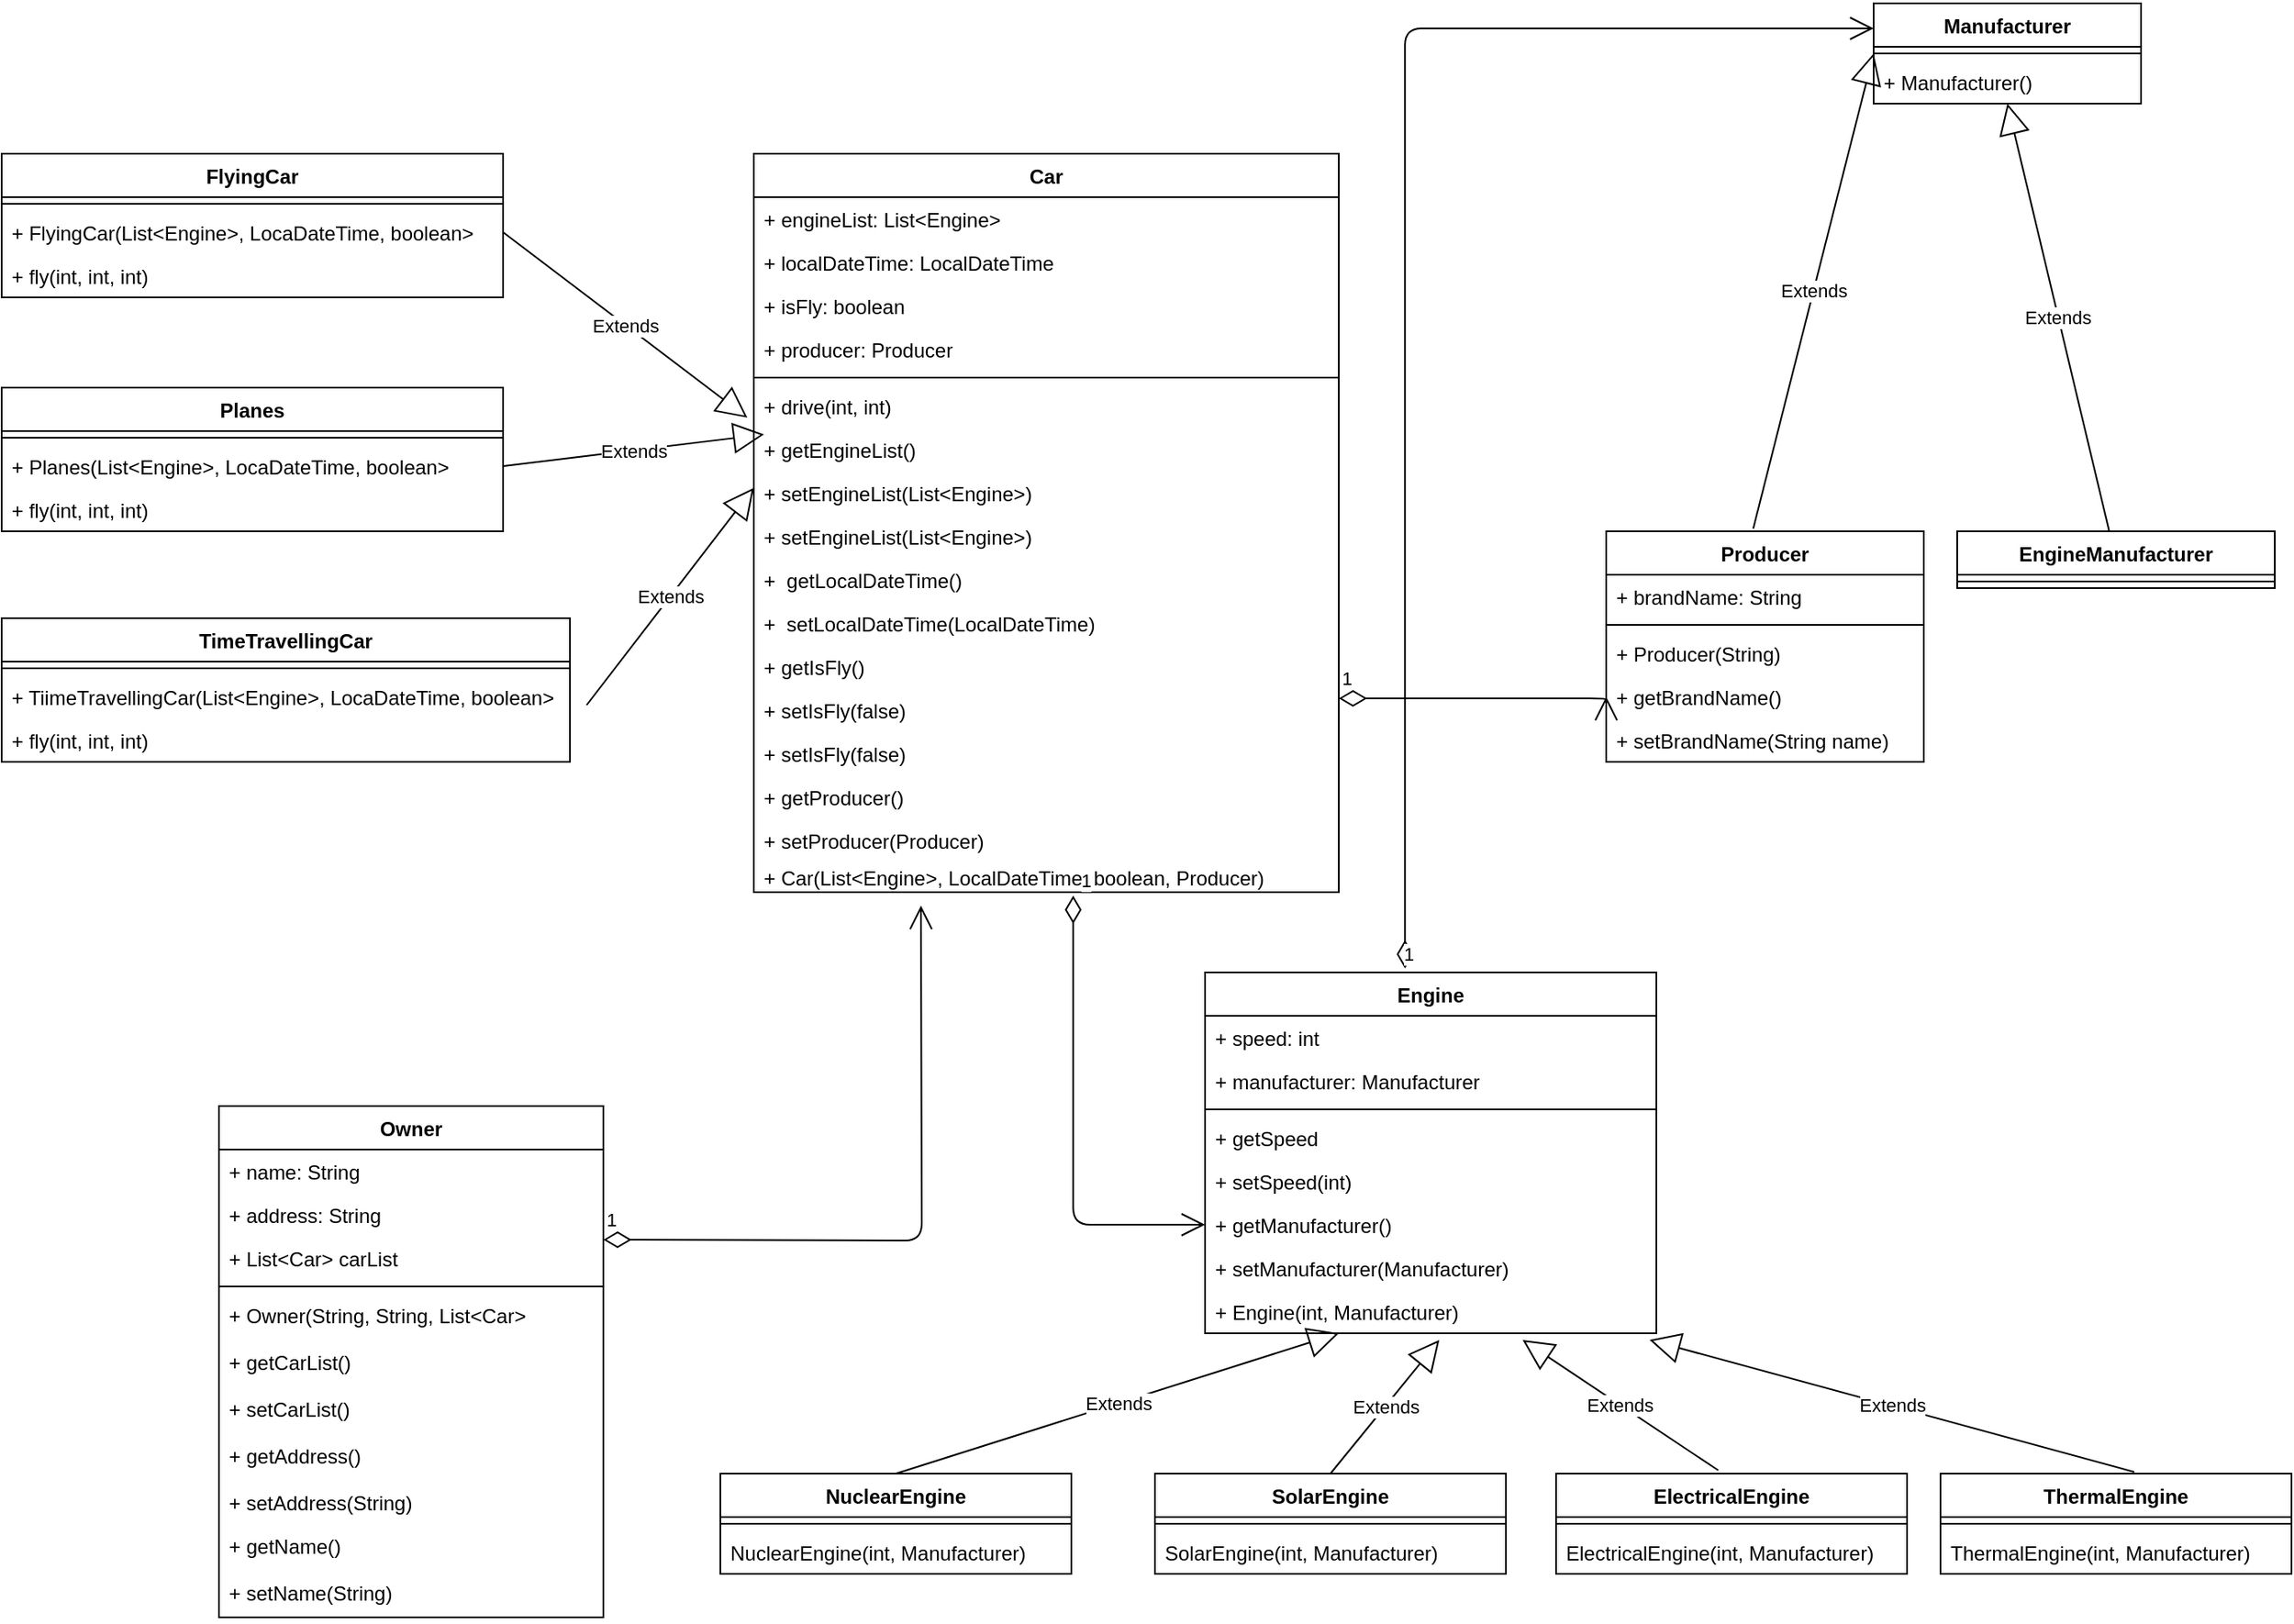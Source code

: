 <mxfile version="14.4.3" type="device"><diagram name="Page-1" id="929967ad-93f9-6ef4-fab6-5d389245f69c"><mxGraphModel dx="1106" dy="997" grid="1" gridSize="10" guides="1" tooltips="1" connect="1" arrows="1" fold="1" page="1" pageScale="1.5" pageWidth="1169" pageHeight="826" background="none" math="0" shadow="0"><root><mxCell id="0" style=";html=1;"/><mxCell id="1" style=";html=1;" parent="0"/><mxCell id="RwpE5C36Wi7WubQPPSR5-1" value="Manufacturer" style="swimlane;fontStyle=1;align=center;verticalAlign=top;childLayout=stackLayout;horizontal=1;startSize=26;horizontalStack=0;resizeParent=1;resizeParentMax=0;resizeLast=0;collapsible=1;marginBottom=0;" vertex="1" parent="1"><mxGeometry x="1170" y="110" width="160" height="60" as="geometry"><mxRectangle x="630" y="310" width="110" height="26" as="alternateBounds"/></mxGeometry></mxCell><mxCell id="RwpE5C36Wi7WubQPPSR5-3" value="" style="line;strokeWidth=1;fillColor=none;align=left;verticalAlign=middle;spacingTop=-1;spacingLeft=3;spacingRight=3;rotatable=0;labelPosition=right;points=[];portConstraint=eastwest;" vertex="1" parent="RwpE5C36Wi7WubQPPSR5-1"><mxGeometry y="26" width="160" height="8" as="geometry"/></mxCell><mxCell id="RwpE5C36Wi7WubQPPSR5-4" value="+ Manufacturer()" style="text;strokeColor=none;fillColor=none;align=left;verticalAlign=top;spacingLeft=4;spacingRight=4;overflow=hidden;rotatable=0;points=[[0,0.5],[1,0.5]];portConstraint=eastwest;" vertex="1" parent="RwpE5C36Wi7WubQPPSR5-1"><mxGeometry y="34" width="160" height="26" as="geometry"/></mxCell><mxCell id="RwpE5C36Wi7WubQPPSR5-5" value="Producer" style="swimlane;fontStyle=1;align=center;verticalAlign=top;childLayout=stackLayout;horizontal=1;startSize=26;horizontalStack=0;resizeParent=1;resizeParentMax=0;resizeLast=0;collapsible=1;marginBottom=0;" vertex="1" parent="1"><mxGeometry x="1010" y="426" width="190" height="138" as="geometry"/></mxCell><mxCell id="RwpE5C36Wi7WubQPPSR5-6" value="+ brandName: String" style="text;strokeColor=none;fillColor=none;align=left;verticalAlign=top;spacingLeft=4;spacingRight=4;overflow=hidden;rotatable=0;points=[[0,0.5],[1,0.5]];portConstraint=eastwest;" vertex="1" parent="RwpE5C36Wi7WubQPPSR5-5"><mxGeometry y="26" width="190" height="26" as="geometry"/></mxCell><mxCell id="RwpE5C36Wi7WubQPPSR5-7" value="" style="line;strokeWidth=1;fillColor=none;align=left;verticalAlign=middle;spacingTop=-1;spacingLeft=3;spacingRight=3;rotatable=0;labelPosition=right;points=[];portConstraint=eastwest;" vertex="1" parent="RwpE5C36Wi7WubQPPSR5-5"><mxGeometry y="52" width="190" height="8" as="geometry"/></mxCell><mxCell id="RwpE5C36Wi7WubQPPSR5-8" value="+ Producer(String)" style="text;strokeColor=none;fillColor=none;align=left;verticalAlign=top;spacingLeft=4;spacingRight=4;overflow=hidden;rotatable=0;points=[[0,0.5],[1,0.5]];portConstraint=eastwest;" vertex="1" parent="RwpE5C36Wi7WubQPPSR5-5"><mxGeometry y="60" width="190" height="26" as="geometry"/></mxCell><mxCell id="RwpE5C36Wi7WubQPPSR5-19" value="+ getBrandName()" style="text;strokeColor=none;fillColor=none;align=left;verticalAlign=top;spacingLeft=4;spacingRight=4;overflow=hidden;rotatable=0;points=[[0,0.5],[1,0.5]];portConstraint=eastwest;" vertex="1" parent="RwpE5C36Wi7WubQPPSR5-5"><mxGeometry y="86" width="190" height="26" as="geometry"/></mxCell><mxCell id="RwpE5C36Wi7WubQPPSR5-20" value="+ setBrandName(String name)" style="text;strokeColor=none;fillColor=none;align=left;verticalAlign=top;spacingLeft=4;spacingRight=4;overflow=hidden;rotatable=0;points=[[0,0.5],[1,0.5]];portConstraint=eastwest;" vertex="1" parent="RwpE5C36Wi7WubQPPSR5-5"><mxGeometry y="112" width="190" height="26" as="geometry"/></mxCell><mxCell id="RwpE5C36Wi7WubQPPSR5-18" value="Extends" style="endArrow=block;endSize=16;endFill=0;html=1;exitX=0.463;exitY=-0.012;exitDx=0;exitDy=0;exitPerimeter=0;entryX=0;entryY=0.5;entryDx=0;entryDy=0;" edge="1" parent="1" source="RwpE5C36Wi7WubQPPSR5-5" target="RwpE5C36Wi7WubQPPSR5-1"><mxGeometry width="160" relative="1" as="geometry"><mxPoint x="920" y="740" as="sourcePoint"/><mxPoint x="1080" y="740" as="targetPoint"/></mxGeometry></mxCell><mxCell id="RwpE5C36Wi7WubQPPSR5-29" value="EngineManufacturer" style="swimlane;fontStyle=1;align=center;verticalAlign=top;childLayout=stackLayout;horizontal=1;startSize=26;horizontalStack=0;resizeParent=1;resizeParentMax=0;resizeLast=0;collapsible=1;marginBottom=0;" vertex="1" parent="1"><mxGeometry x="1220" y="426" width="190" height="34" as="geometry"/></mxCell><mxCell id="RwpE5C36Wi7WubQPPSR5-31" value="" style="line;strokeWidth=1;fillColor=none;align=left;verticalAlign=middle;spacingTop=-1;spacingLeft=3;spacingRight=3;rotatable=0;labelPosition=right;points=[];portConstraint=eastwest;" vertex="1" parent="RwpE5C36Wi7WubQPPSR5-29"><mxGeometry y="26" width="190" height="8" as="geometry"/></mxCell><mxCell id="RwpE5C36Wi7WubQPPSR5-35" value="Extends" style="endArrow=block;endSize=16;endFill=0;html=1;entryX=0.5;entryY=1;entryDx=0;entryDy=0;entryPerimeter=0;" edge="1" parent="1" source="RwpE5C36Wi7WubQPPSR5-29" target="RwpE5C36Wi7WubQPPSR5-4"><mxGeometry width="160" relative="1" as="geometry"><mxPoint x="920" y="740" as="sourcePoint"/><mxPoint x="1080" y="740" as="targetPoint"/></mxGeometry></mxCell><mxCell id="RwpE5C36Wi7WubQPPSR5-36" value="Engine" style="swimlane;fontStyle=1;align=center;verticalAlign=top;childLayout=stackLayout;horizontal=1;startSize=26;horizontalStack=0;resizeParent=1;resizeParentMax=0;resizeLast=0;collapsible=1;marginBottom=0;fillColor=#ffffff;" vertex="1" parent="1"><mxGeometry x="770" y="690" width="270" height="216" as="geometry"/></mxCell><mxCell id="RwpE5C36Wi7WubQPPSR5-37" value="+ speed: int" style="text;strokeColor=none;fillColor=none;align=left;verticalAlign=top;spacingLeft=4;spacingRight=4;overflow=hidden;rotatable=0;points=[[0,0.5],[1,0.5]];portConstraint=eastwest;" vertex="1" parent="RwpE5C36Wi7WubQPPSR5-36"><mxGeometry y="26" width="270" height="26" as="geometry"/></mxCell><mxCell id="RwpE5C36Wi7WubQPPSR5-40" value="+ manufacturer: Manufacturer" style="text;strokeColor=none;fillColor=none;align=left;verticalAlign=top;spacingLeft=4;spacingRight=4;overflow=hidden;rotatable=0;points=[[0,0.5],[1,0.5]];portConstraint=eastwest;" vertex="1" parent="RwpE5C36Wi7WubQPPSR5-36"><mxGeometry y="52" width="270" height="26" as="geometry"/></mxCell><mxCell id="RwpE5C36Wi7WubQPPSR5-38" value="" style="line;strokeWidth=1;fillColor=none;align=left;verticalAlign=middle;spacingTop=-1;spacingLeft=3;spacingRight=3;rotatable=0;labelPosition=right;points=[];portConstraint=eastwest;" vertex="1" parent="RwpE5C36Wi7WubQPPSR5-36"><mxGeometry y="78" width="270" height="8" as="geometry"/></mxCell><mxCell id="RwpE5C36Wi7WubQPPSR5-39" value="+ getSpeed" style="text;strokeColor=none;fillColor=none;align=left;verticalAlign=top;spacingLeft=4;spacingRight=4;overflow=hidden;rotatable=0;points=[[0,0.5],[1,0.5]];portConstraint=eastwest;" vertex="1" parent="RwpE5C36Wi7WubQPPSR5-36"><mxGeometry y="86" width="270" height="26" as="geometry"/></mxCell><mxCell id="RwpE5C36Wi7WubQPPSR5-41" value="+ setSpeed(int)" style="text;strokeColor=none;fillColor=none;align=left;verticalAlign=top;spacingLeft=4;spacingRight=4;overflow=hidden;rotatable=0;points=[[0,0.5],[1,0.5]];portConstraint=eastwest;" vertex="1" parent="RwpE5C36Wi7WubQPPSR5-36"><mxGeometry y="112" width="270" height="26" as="geometry"/></mxCell><mxCell id="RwpE5C36Wi7WubQPPSR5-42" value="+ getManufacturer()" style="text;strokeColor=none;fillColor=none;align=left;verticalAlign=top;spacingLeft=4;spacingRight=4;overflow=hidden;rotatable=0;points=[[0,0.5],[1,0.5]];portConstraint=eastwest;" vertex="1" parent="RwpE5C36Wi7WubQPPSR5-36"><mxGeometry y="138" width="270" height="26" as="geometry"/></mxCell><mxCell id="RwpE5C36Wi7WubQPPSR5-43" value="+ setManufacturer(Manufacturer)" style="text;strokeColor=none;fillColor=none;align=left;verticalAlign=top;spacingLeft=4;spacingRight=4;overflow=hidden;rotatable=0;points=[[0,0.5],[1,0.5]];portConstraint=eastwest;" vertex="1" parent="RwpE5C36Wi7WubQPPSR5-36"><mxGeometry y="164" width="270" height="26" as="geometry"/></mxCell><mxCell id="RwpE5C36Wi7WubQPPSR5-57" value="+ Engine(int, Manufacturer)" style="text;strokeColor=none;fillColor=none;align=left;verticalAlign=top;spacingLeft=4;spacingRight=4;overflow=hidden;rotatable=0;points=[[0,0.5],[1,0.5]];portConstraint=eastwest;" vertex="1" parent="RwpE5C36Wi7WubQPPSR5-36"><mxGeometry y="190" width="270" height="26" as="geometry"/></mxCell><mxCell id="RwpE5C36Wi7WubQPPSR5-44" value="1" style="endArrow=open;html=1;endSize=12;startArrow=diamondThin;startSize=14;startFill=0;edgeStyle=orthogonalEdgeStyle;align=left;verticalAlign=bottom;exitX=0.443;exitY=-0.011;exitDx=0;exitDy=0;exitPerimeter=0;" edge="1" parent="1" source="RwpE5C36Wi7WubQPPSR5-36"><mxGeometry x="-1" y="3" relative="1" as="geometry"><mxPoint x="690" y="450" as="sourcePoint"/><mxPoint x="1170" y="125" as="targetPoint"/><Array as="points"><mxPoint x="890" y="688"/><mxPoint x="890" y="125"/></Array></mxGeometry></mxCell><mxCell id="RwpE5C36Wi7WubQPPSR5-53" value="Car" style="swimlane;fontStyle=1;align=center;verticalAlign=top;childLayout=stackLayout;horizontal=1;startSize=26;horizontalStack=0;resizeParent=1;resizeParentMax=0;resizeLast=0;collapsible=1;marginBottom=0;fillColor=#ffffff;" vertex="1" parent="1"><mxGeometry x="500" y="200" width="350" height="442" as="geometry"/></mxCell><mxCell id="RwpE5C36Wi7WubQPPSR5-54" value="+ engineList: List&lt;Engine&gt;" style="text;strokeColor=none;fillColor=none;align=left;verticalAlign=top;spacingLeft=4;spacingRight=4;overflow=hidden;rotatable=0;points=[[0,0.5],[1,0.5]];portConstraint=eastwest;" vertex="1" parent="RwpE5C36Wi7WubQPPSR5-53"><mxGeometry y="26" width="350" height="26" as="geometry"/></mxCell><mxCell id="RwpE5C36Wi7WubQPPSR5-58" value="+ localDateTime: LocalDateTime" style="text;strokeColor=none;fillColor=none;align=left;verticalAlign=top;spacingLeft=4;spacingRight=4;overflow=hidden;rotatable=0;points=[[0,0.5],[1,0.5]];portConstraint=eastwest;" vertex="1" parent="RwpE5C36Wi7WubQPPSR5-53"><mxGeometry y="52" width="350" height="26" as="geometry"/></mxCell><mxCell id="RwpE5C36Wi7WubQPPSR5-59" value="+ isFly: boolean" style="text;strokeColor=none;fillColor=none;align=left;verticalAlign=top;spacingLeft=4;spacingRight=4;overflow=hidden;rotatable=0;points=[[0,0.5],[1,0.5]];portConstraint=eastwest;" vertex="1" parent="RwpE5C36Wi7WubQPPSR5-53"><mxGeometry y="78" width="350" height="26" as="geometry"/></mxCell><mxCell id="RwpE5C36Wi7WubQPPSR5-60" value="+ producer: Producer" style="text;strokeColor=none;fillColor=none;align=left;verticalAlign=top;spacingLeft=4;spacingRight=4;overflow=hidden;rotatable=0;points=[[0,0.5],[1,0.5]];portConstraint=eastwest;" vertex="1" parent="RwpE5C36Wi7WubQPPSR5-53"><mxGeometry y="104" width="350" height="26" as="geometry"/></mxCell><mxCell id="RwpE5C36Wi7WubQPPSR5-55" value="" style="line;strokeWidth=1;fillColor=none;align=left;verticalAlign=middle;spacingTop=-1;spacingLeft=3;spacingRight=3;rotatable=0;labelPosition=right;points=[];portConstraint=eastwest;" vertex="1" parent="RwpE5C36Wi7WubQPPSR5-53"><mxGeometry y="130" width="350" height="8" as="geometry"/></mxCell><mxCell id="RwpE5C36Wi7WubQPPSR5-56" value="+ drive(int, int)" style="text;strokeColor=none;fillColor=none;align=left;verticalAlign=top;spacingLeft=4;spacingRight=4;overflow=hidden;rotatable=0;points=[[0,0.5],[1,0.5]];portConstraint=eastwest;" vertex="1" parent="RwpE5C36Wi7WubQPPSR5-53"><mxGeometry y="138" width="350" height="26" as="geometry"/></mxCell><mxCell id="RwpE5C36Wi7WubQPPSR5-61" value="+ getEngineList()" style="text;strokeColor=none;fillColor=none;align=left;verticalAlign=top;spacingLeft=4;spacingRight=4;overflow=hidden;rotatable=0;points=[[0,0.5],[1,0.5]];portConstraint=eastwest;" vertex="1" parent="RwpE5C36Wi7WubQPPSR5-53"><mxGeometry y="164" width="350" height="26" as="geometry"/></mxCell><mxCell id="RwpE5C36Wi7WubQPPSR5-62" value="+ setEngineList(List&lt;Engine&gt;)" style="text;strokeColor=none;fillColor=none;align=left;verticalAlign=top;spacingLeft=4;spacingRight=4;overflow=hidden;rotatable=0;points=[[0,0.5],[1,0.5]];portConstraint=eastwest;" vertex="1" parent="RwpE5C36Wi7WubQPPSR5-53"><mxGeometry y="190" width="350" height="26" as="geometry"/></mxCell><mxCell id="RwpE5C36Wi7WubQPPSR5-63" value="+ setEngineList(List&lt;Engine&gt;)" style="text;strokeColor=none;fillColor=none;align=left;verticalAlign=top;spacingLeft=4;spacingRight=4;overflow=hidden;rotatable=0;points=[[0,0.5],[1,0.5]];portConstraint=eastwest;" vertex="1" parent="RwpE5C36Wi7WubQPPSR5-53"><mxGeometry y="216" width="350" height="26" as="geometry"/></mxCell><mxCell id="RwpE5C36Wi7WubQPPSR5-64" value="+  getLocalDateTime()" style="text;strokeColor=none;fillColor=none;align=left;verticalAlign=top;spacingLeft=4;spacingRight=4;overflow=hidden;rotatable=0;points=[[0,0.5],[1,0.5]];portConstraint=eastwest;" vertex="1" parent="RwpE5C36Wi7WubQPPSR5-53"><mxGeometry y="242" width="350" height="26" as="geometry"/></mxCell><mxCell id="RwpE5C36Wi7WubQPPSR5-65" value="+  setLocalDateTime(LocalDateTime)" style="text;strokeColor=none;fillColor=none;align=left;verticalAlign=top;spacingLeft=4;spacingRight=4;overflow=hidden;rotatable=0;points=[[0,0.5],[1,0.5]];portConstraint=eastwest;" vertex="1" parent="RwpE5C36Wi7WubQPPSR5-53"><mxGeometry y="268" width="350" height="26" as="geometry"/></mxCell><mxCell id="RwpE5C36Wi7WubQPPSR5-66" value="+ getIsFly()" style="text;strokeColor=none;fillColor=none;align=left;verticalAlign=top;spacingLeft=4;spacingRight=4;overflow=hidden;rotatable=0;points=[[0,0.5],[1,0.5]];portConstraint=eastwest;" vertex="1" parent="RwpE5C36Wi7WubQPPSR5-53"><mxGeometry y="294" width="350" height="26" as="geometry"/></mxCell><mxCell id="RwpE5C36Wi7WubQPPSR5-67" value="+ setIsFly(false)" style="text;strokeColor=none;fillColor=none;align=left;verticalAlign=top;spacingLeft=4;spacingRight=4;overflow=hidden;rotatable=0;points=[[0,0.5],[1,0.5]];portConstraint=eastwest;" vertex="1" parent="RwpE5C36Wi7WubQPPSR5-53"><mxGeometry y="320" width="350" height="26" as="geometry"/></mxCell><mxCell id="RwpE5C36Wi7WubQPPSR5-68" value="+ setIsFly(false)" style="text;strokeColor=none;fillColor=none;align=left;verticalAlign=top;spacingLeft=4;spacingRight=4;overflow=hidden;rotatable=0;points=[[0,0.5],[1,0.5]];portConstraint=eastwest;" vertex="1" parent="RwpE5C36Wi7WubQPPSR5-53"><mxGeometry y="346" width="350" height="26" as="geometry"/></mxCell><mxCell id="RwpE5C36Wi7WubQPPSR5-69" value="+ getProducer()" style="text;strokeColor=none;fillColor=none;align=left;verticalAlign=top;spacingLeft=4;spacingRight=4;overflow=hidden;rotatable=0;points=[[0,0.5],[1,0.5]];portConstraint=eastwest;" vertex="1" parent="RwpE5C36Wi7WubQPPSR5-53"><mxGeometry y="372" width="350" height="26" as="geometry"/></mxCell><mxCell id="RwpE5C36Wi7WubQPPSR5-70" value="+ setProducer(Producer)" style="text;strokeColor=none;fillColor=none;align=left;verticalAlign=top;spacingLeft=4;spacingRight=4;overflow=hidden;rotatable=0;points=[[0,0.5],[1,0.5]];portConstraint=eastwest;" vertex="1" parent="RwpE5C36Wi7WubQPPSR5-53"><mxGeometry y="398" width="350" height="22" as="geometry"/></mxCell><mxCell id="RwpE5C36Wi7WubQPPSR5-73" value="+ Car(List&lt;Engine&gt;, LocalDateTime, boolean, Producer)" style="text;strokeColor=none;fillColor=none;align=left;verticalAlign=top;spacingLeft=4;spacingRight=4;overflow=hidden;rotatable=0;points=[[0,0.5],[1,0.5]];portConstraint=eastwest;" vertex="1" parent="RwpE5C36Wi7WubQPPSR5-53"><mxGeometry y="420" width="350" height="22" as="geometry"/></mxCell><mxCell id="RwpE5C36Wi7WubQPPSR5-74" value="1" style="endArrow=open;html=1;endSize=12;startArrow=diamondThin;startSize=14;startFill=0;edgeStyle=orthogonalEdgeStyle;align=left;verticalAlign=bottom;exitX=0.546;exitY=1.091;exitDx=0;exitDy=0;exitPerimeter=0;entryX=0;entryY=0.5;entryDx=0;entryDy=0;" edge="1" parent="1" source="RwpE5C36Wi7WubQPPSR5-73" target="RwpE5C36Wi7WubQPPSR5-42"><mxGeometry x="-1" y="3" relative="1" as="geometry"><mxPoint x="780" y="550" as="sourcePoint"/><mxPoint x="691" y="840" as="targetPoint"/><Array as="points"><mxPoint x="691" y="841"/></Array></mxGeometry></mxCell><mxCell id="RwpE5C36Wi7WubQPPSR5-76" value="1" style="endArrow=open;html=1;endSize=12;startArrow=diamondThin;startSize=14;startFill=0;edgeStyle=orthogonalEdgeStyle;align=left;verticalAlign=bottom;exitX=1;exitY=0.231;exitDx=0;exitDy=0;exitPerimeter=0;entryX=0;entryY=0.5;entryDx=0;entryDy=0;" edge="1" parent="1" source="RwpE5C36Wi7WubQPPSR5-67" target="RwpE5C36Wi7WubQPPSR5-19"><mxGeometry x="-1" y="3" relative="1" as="geometry"><mxPoint x="780" y="550" as="sourcePoint"/><mxPoint x="1010" y="630" as="targetPoint"/><Array as="points"><mxPoint x="1010" y="526"/></Array></mxGeometry></mxCell><mxCell id="RwpE5C36Wi7WubQPPSR5-77" value="NuclearEngine&#10;" style="swimlane;fontStyle=1;align=center;verticalAlign=top;childLayout=stackLayout;horizontal=1;startSize=26;horizontalStack=0;resizeParent=1;resizeParentMax=0;resizeLast=0;collapsible=1;marginBottom=0;fillColor=#ffffff;" vertex="1" parent="1"><mxGeometry x="480" y="990" width="210" height="60" as="geometry"/></mxCell><mxCell id="RwpE5C36Wi7WubQPPSR5-79" value="" style="line;strokeWidth=1;fillColor=none;align=left;verticalAlign=middle;spacingTop=-1;spacingLeft=3;spacingRight=3;rotatable=0;labelPosition=right;points=[];portConstraint=eastwest;" vertex="1" parent="RwpE5C36Wi7WubQPPSR5-77"><mxGeometry y="26" width="210" height="8" as="geometry"/></mxCell><mxCell id="RwpE5C36Wi7WubQPPSR5-80" value="NuclearEngine(int, Manufacturer)" style="text;strokeColor=none;fillColor=none;align=left;verticalAlign=top;spacingLeft=4;spacingRight=4;overflow=hidden;rotatable=0;points=[[0,0.5],[1,0.5]];portConstraint=eastwest;" vertex="1" parent="RwpE5C36Wi7WubQPPSR5-77"><mxGeometry y="34" width="210" height="26" as="geometry"/></mxCell><mxCell id="RwpE5C36Wi7WubQPPSR5-81" value="SolarEngine" style="swimlane;fontStyle=1;align=center;verticalAlign=top;childLayout=stackLayout;horizontal=1;startSize=26;horizontalStack=0;resizeParent=1;resizeParentMax=0;resizeLast=0;collapsible=1;marginBottom=0;fillColor=#ffffff;" vertex="1" parent="1"><mxGeometry x="740" y="990" width="210" height="60" as="geometry"/></mxCell><mxCell id="RwpE5C36Wi7WubQPPSR5-82" value="" style="line;strokeWidth=1;fillColor=none;align=left;verticalAlign=middle;spacingTop=-1;spacingLeft=3;spacingRight=3;rotatable=0;labelPosition=right;points=[];portConstraint=eastwest;" vertex="1" parent="RwpE5C36Wi7WubQPPSR5-81"><mxGeometry y="26" width="210" height="8" as="geometry"/></mxCell><mxCell id="RwpE5C36Wi7WubQPPSR5-83" value="SolarEngine(int, Manufacturer)" style="text;strokeColor=none;fillColor=none;align=left;verticalAlign=top;spacingLeft=4;spacingRight=4;overflow=hidden;rotatable=0;points=[[0,0.5],[1,0.5]];portConstraint=eastwest;" vertex="1" parent="RwpE5C36Wi7WubQPPSR5-81"><mxGeometry y="34" width="210" height="26" as="geometry"/></mxCell><mxCell id="RwpE5C36Wi7WubQPPSR5-84" value="ElectricalEngine" style="swimlane;fontStyle=1;align=center;verticalAlign=top;childLayout=stackLayout;horizontal=1;startSize=26;horizontalStack=0;resizeParent=1;resizeParentMax=0;resizeLast=0;collapsible=1;marginBottom=0;fillColor=#ffffff;" vertex="1" parent="1"><mxGeometry x="980" y="990" width="210" height="60" as="geometry"/></mxCell><mxCell id="RwpE5C36Wi7WubQPPSR5-85" value="" style="line;strokeWidth=1;fillColor=none;align=left;verticalAlign=middle;spacingTop=-1;spacingLeft=3;spacingRight=3;rotatable=0;labelPosition=right;points=[];portConstraint=eastwest;" vertex="1" parent="RwpE5C36Wi7WubQPPSR5-84"><mxGeometry y="26" width="210" height="8" as="geometry"/></mxCell><mxCell id="RwpE5C36Wi7WubQPPSR5-86" value="ElectricalEngine(int, Manufacturer)" style="text;strokeColor=none;fillColor=none;align=left;verticalAlign=top;spacingLeft=4;spacingRight=4;overflow=hidden;rotatable=0;points=[[0,0.5],[1,0.5]];portConstraint=eastwest;" vertex="1" parent="RwpE5C36Wi7WubQPPSR5-84"><mxGeometry y="34" width="210" height="26" as="geometry"/></mxCell><mxCell id="RwpE5C36Wi7WubQPPSR5-87" value="ThermalEngine" style="swimlane;fontStyle=1;align=center;verticalAlign=top;childLayout=stackLayout;horizontal=1;startSize=26;horizontalStack=0;resizeParent=1;resizeParentMax=0;resizeLast=0;collapsible=1;marginBottom=0;fillColor=#ffffff;" vertex="1" parent="1"><mxGeometry x="1210" y="990" width="210" height="60" as="geometry"/></mxCell><mxCell id="RwpE5C36Wi7WubQPPSR5-88" value="" style="line;strokeWidth=1;fillColor=none;align=left;verticalAlign=middle;spacingTop=-1;spacingLeft=3;spacingRight=3;rotatable=0;labelPosition=right;points=[];portConstraint=eastwest;" vertex="1" parent="RwpE5C36Wi7WubQPPSR5-87"><mxGeometry y="26" width="210" height="8" as="geometry"/></mxCell><mxCell id="RwpE5C36Wi7WubQPPSR5-89" value="ThermalEngine(int, Manufacturer)" style="text;strokeColor=none;fillColor=none;align=left;verticalAlign=top;spacingLeft=4;spacingRight=4;overflow=hidden;rotatable=0;points=[[0,0.5],[1,0.5]];portConstraint=eastwest;" vertex="1" parent="RwpE5C36Wi7WubQPPSR5-87"><mxGeometry y="34" width="210" height="26" as="geometry"/></mxCell><mxCell id="RwpE5C36Wi7WubQPPSR5-90" value="Extends" style="endArrow=block;endSize=16;endFill=0;html=1;entryX=0.519;entryY=1.154;entryDx=0;entryDy=0;entryPerimeter=0;exitX=0.5;exitY=0;exitDx=0;exitDy=0;" edge="1" parent="1" source="RwpE5C36Wi7WubQPPSR5-81" target="RwpE5C36Wi7WubQPPSR5-57"><mxGeometry width="160" relative="1" as="geometry"><mxPoint x="780" y="820" as="sourcePoint"/><mxPoint x="940" y="820" as="targetPoint"/></mxGeometry></mxCell><mxCell id="RwpE5C36Wi7WubQPPSR5-91" value="Extends" style="endArrow=block;endSize=16;endFill=0;html=1;entryX=0.519;entryY=1.154;entryDx=0;entryDy=0;entryPerimeter=0;exitX=0.5;exitY=0;exitDx=0;exitDy=0;" edge="1" parent="1" source="RwpE5C36Wi7WubQPPSR5-77"><mxGeometry width="160" relative="1" as="geometry"><mxPoint x="784.87" y="986" as="sourcePoint"/><mxPoint x="850.0" y="906.004" as="targetPoint"/></mxGeometry></mxCell><mxCell id="RwpE5C36Wi7WubQPPSR5-92" value="Extends" style="endArrow=block;endSize=16;endFill=0;html=1;exitX=0.462;exitY=-0.033;exitDx=0;exitDy=0;exitPerimeter=0;" edge="1" parent="1" source="RwpE5C36Wi7WubQPPSR5-84"><mxGeometry width="160" relative="1" as="geometry"><mxPoint x="855" y="1000" as="sourcePoint"/><mxPoint x="960" y="910" as="targetPoint"/></mxGeometry></mxCell><mxCell id="RwpE5C36Wi7WubQPPSR5-93" value="Extends" style="endArrow=block;endSize=16;endFill=0;html=1;exitX=0.552;exitY=-0.017;exitDx=0;exitDy=0;exitPerimeter=0;entryX=0.985;entryY=1.154;entryDx=0;entryDy=0;entryPerimeter=0;" edge="1" parent="1" source="RwpE5C36Wi7WubQPPSR5-87" target="RwpE5C36Wi7WubQPPSR5-57"><mxGeometry width="160" relative="1" as="geometry"><mxPoint x="1087.02" y="998.02" as="sourcePoint"/><mxPoint x="970" y="920" as="targetPoint"/></mxGeometry></mxCell><mxCell id="RwpE5C36Wi7WubQPPSR5-94" value="FlyingCar&#10;" style="swimlane;fontStyle=1;align=center;verticalAlign=top;childLayout=stackLayout;horizontal=1;startSize=26;horizontalStack=0;resizeParent=1;resizeParentMax=0;resizeLast=0;collapsible=1;marginBottom=0;fillColor=#ffffff;" vertex="1" parent="1"><mxGeometry x="50" y="200" width="300" height="86" as="geometry"/></mxCell><mxCell id="RwpE5C36Wi7WubQPPSR5-96" value="" style="line;strokeWidth=1;fillColor=none;align=left;verticalAlign=middle;spacingTop=-1;spacingLeft=3;spacingRight=3;rotatable=0;labelPosition=right;points=[];portConstraint=eastwest;" vertex="1" parent="RwpE5C36Wi7WubQPPSR5-94"><mxGeometry y="26" width="300" height="8" as="geometry"/></mxCell><mxCell id="RwpE5C36Wi7WubQPPSR5-97" value="+ FlyingCar(List&lt;Engine&gt;, LocaDateTime, boolean&gt;" style="text;strokeColor=none;fillColor=none;align=left;verticalAlign=top;spacingLeft=4;spacingRight=4;overflow=hidden;rotatable=0;points=[[0,0.5],[1,0.5]];portConstraint=eastwest;" vertex="1" parent="RwpE5C36Wi7WubQPPSR5-94"><mxGeometry y="34" width="300" height="26" as="geometry"/></mxCell><mxCell id="RwpE5C36Wi7WubQPPSR5-101" value="+ fly(int, int, int)" style="text;strokeColor=none;fillColor=none;align=left;verticalAlign=top;spacingLeft=4;spacingRight=4;overflow=hidden;rotatable=0;points=[[0,0.5],[1,0.5]];portConstraint=eastwest;" vertex="1" parent="RwpE5C36Wi7WubQPPSR5-94"><mxGeometry y="60" width="300" height="26" as="geometry"/></mxCell><mxCell id="RwpE5C36Wi7WubQPPSR5-98" value="Planes" style="swimlane;fontStyle=1;align=center;verticalAlign=top;childLayout=stackLayout;horizontal=1;startSize=26;horizontalStack=0;resizeParent=1;resizeParentMax=0;resizeLast=0;collapsible=1;marginBottom=0;fillColor=#ffffff;" vertex="1" parent="1"><mxGeometry x="50" y="340" width="300" height="86" as="geometry"/></mxCell><mxCell id="RwpE5C36Wi7WubQPPSR5-99" value="" style="line;strokeWidth=1;fillColor=none;align=left;verticalAlign=middle;spacingTop=-1;spacingLeft=3;spacingRight=3;rotatable=0;labelPosition=right;points=[];portConstraint=eastwest;" vertex="1" parent="RwpE5C36Wi7WubQPPSR5-98"><mxGeometry y="26" width="300" height="8" as="geometry"/></mxCell><mxCell id="RwpE5C36Wi7WubQPPSR5-100" value="+ Planes(List&lt;Engine&gt;, LocaDateTime, boolean&gt;" style="text;strokeColor=none;fillColor=none;align=left;verticalAlign=top;spacingLeft=4;spacingRight=4;overflow=hidden;rotatable=0;points=[[0,0.5],[1,0.5]];portConstraint=eastwest;" vertex="1" parent="RwpE5C36Wi7WubQPPSR5-98"><mxGeometry y="34" width="300" height="26" as="geometry"/></mxCell><mxCell id="RwpE5C36Wi7WubQPPSR5-102" value="+ fly(int, int, int)" style="text;strokeColor=none;fillColor=none;align=left;verticalAlign=top;spacingLeft=4;spacingRight=4;overflow=hidden;rotatable=0;points=[[0,0.5],[1,0.5]];portConstraint=eastwest;" vertex="1" parent="RwpE5C36Wi7WubQPPSR5-98"><mxGeometry y="60" width="300" height="26" as="geometry"/></mxCell><mxCell id="RwpE5C36Wi7WubQPPSR5-103" value="TimeTravellingCar" style="swimlane;fontStyle=1;align=center;verticalAlign=top;childLayout=stackLayout;horizontal=1;startSize=26;horizontalStack=0;resizeParent=1;resizeParentMax=0;resizeLast=0;collapsible=1;marginBottom=0;fillColor=#ffffff;" vertex="1" parent="1"><mxGeometry x="50" y="478" width="340" height="86" as="geometry"/></mxCell><mxCell id="RwpE5C36Wi7WubQPPSR5-104" value="" style="line;strokeWidth=1;fillColor=none;align=left;verticalAlign=middle;spacingTop=-1;spacingLeft=3;spacingRight=3;rotatable=0;labelPosition=right;points=[];portConstraint=eastwest;" vertex="1" parent="RwpE5C36Wi7WubQPPSR5-103"><mxGeometry y="26" width="340" height="8" as="geometry"/></mxCell><mxCell id="RwpE5C36Wi7WubQPPSR5-105" value="+ TiimeTravellingCar(List&lt;Engine&gt;, LocaDateTime, boolean&gt;" style="text;strokeColor=none;fillColor=none;align=left;verticalAlign=top;spacingLeft=4;spacingRight=4;overflow=hidden;rotatable=0;points=[[0,0.5],[1,0.5]];portConstraint=eastwest;" vertex="1" parent="RwpE5C36Wi7WubQPPSR5-103"><mxGeometry y="34" width="340" height="26" as="geometry"/></mxCell><mxCell id="RwpE5C36Wi7WubQPPSR5-106" value="+ fly(int, int, int)" style="text;strokeColor=none;fillColor=none;align=left;verticalAlign=top;spacingLeft=4;spacingRight=4;overflow=hidden;rotatable=0;points=[[0,0.5],[1,0.5]];portConstraint=eastwest;" vertex="1" parent="RwpE5C36Wi7WubQPPSR5-103"><mxGeometry y="60" width="340" height="26" as="geometry"/></mxCell><mxCell id="RwpE5C36Wi7WubQPPSR5-107" value="Extends" style="endArrow=block;endSize=16;endFill=0;html=1;exitX=1;exitY=0.5;exitDx=0;exitDy=0;entryX=-0.011;entryY=0.769;entryDx=0;entryDy=0;entryPerimeter=0;" edge="1" parent="1" source="RwpE5C36Wi7WubQPPSR5-97" target="RwpE5C36Wi7WubQPPSR5-56"><mxGeometry width="160" relative="1" as="geometry"><mxPoint x="370" y="460" as="sourcePoint"/><mxPoint x="530" y="460" as="targetPoint"/></mxGeometry></mxCell><mxCell id="RwpE5C36Wi7WubQPPSR5-108" value="Extends" style="endArrow=block;endSize=16;endFill=0;html=1;exitX=1;exitY=0.5;exitDx=0;exitDy=0;entryX=-0.011;entryY=0.769;entryDx=0;entryDy=0;entryPerimeter=0;" edge="1" parent="1" source="RwpE5C36Wi7WubQPPSR5-100"><mxGeometry width="160" relative="1" as="geometry"><mxPoint x="360" y="257" as="sourcePoint"/><mxPoint x="506.15" y="367.994" as="targetPoint"/></mxGeometry></mxCell><mxCell id="RwpE5C36Wi7WubQPPSR5-109" value="Extends" style="endArrow=block;endSize=16;endFill=0;html=1;" edge="1" parent="1"><mxGeometry width="160" relative="1" as="geometry"><mxPoint x="400" y="530" as="sourcePoint"/><mxPoint x="500" y="400" as="targetPoint"/></mxGeometry></mxCell><mxCell id="RwpE5C36Wi7WubQPPSR5-110" value="Owner" style="swimlane;fontStyle=1;align=center;verticalAlign=top;childLayout=stackLayout;horizontal=1;startSize=26;horizontalStack=0;resizeParent=1;resizeParentMax=0;resizeLast=0;collapsible=1;marginBottom=0;fillColor=#ffffff;" vertex="1" parent="1"><mxGeometry x="180" y="770" width="230" height="306" as="geometry"/></mxCell><mxCell id="RwpE5C36Wi7WubQPPSR5-111" value="+ name: String" style="text;strokeColor=none;fillColor=none;align=left;verticalAlign=top;spacingLeft=4;spacingRight=4;overflow=hidden;rotatable=0;points=[[0,0.5],[1,0.5]];portConstraint=eastwest;" vertex="1" parent="RwpE5C36Wi7WubQPPSR5-110"><mxGeometry y="26" width="230" height="26" as="geometry"/></mxCell><mxCell id="RwpE5C36Wi7WubQPPSR5-114" value="+ address: String" style="text;strokeColor=none;fillColor=none;align=left;verticalAlign=top;spacingLeft=4;spacingRight=4;overflow=hidden;rotatable=0;points=[[0,0.5],[1,0.5]];portConstraint=eastwest;" vertex="1" parent="RwpE5C36Wi7WubQPPSR5-110"><mxGeometry y="52" width="230" height="26" as="geometry"/></mxCell><mxCell id="RwpE5C36Wi7WubQPPSR5-115" value="+ List&lt;Car&gt; carList" style="text;strokeColor=none;fillColor=none;align=left;verticalAlign=top;spacingLeft=4;spacingRight=4;overflow=hidden;rotatable=0;points=[[0,0.5],[1,0.5]];portConstraint=eastwest;" vertex="1" parent="RwpE5C36Wi7WubQPPSR5-110"><mxGeometry y="78" width="230" height="26" as="geometry"/></mxCell><mxCell id="RwpE5C36Wi7WubQPPSR5-112" value="" style="line;strokeWidth=1;fillColor=none;align=left;verticalAlign=middle;spacingTop=-1;spacingLeft=3;spacingRight=3;rotatable=0;labelPosition=right;points=[];portConstraint=eastwest;" vertex="1" parent="RwpE5C36Wi7WubQPPSR5-110"><mxGeometry y="104" width="230" height="8" as="geometry"/></mxCell><mxCell id="RwpE5C36Wi7WubQPPSR5-113" value="+ Owner(String, String, List&lt;Car&gt;" style="text;strokeColor=none;fillColor=none;align=left;verticalAlign=top;spacingLeft=4;spacingRight=4;overflow=hidden;rotatable=0;points=[[0,0.5],[1,0.5]];portConstraint=eastwest;" vertex="1" parent="RwpE5C36Wi7WubQPPSR5-110"><mxGeometry y="112" width="230" height="28" as="geometry"/></mxCell><mxCell id="RwpE5C36Wi7WubQPPSR5-116" value="+ getCarList()" style="text;strokeColor=none;fillColor=none;align=left;verticalAlign=top;spacingLeft=4;spacingRight=4;overflow=hidden;rotatable=0;points=[[0,0.5],[1,0.5]];portConstraint=eastwest;" vertex="1" parent="RwpE5C36Wi7WubQPPSR5-110"><mxGeometry y="140" width="230" height="28" as="geometry"/></mxCell><mxCell id="RwpE5C36Wi7WubQPPSR5-136" value="+ setCarList()" style="text;strokeColor=none;fillColor=none;align=left;verticalAlign=top;spacingLeft=4;spacingRight=4;overflow=hidden;rotatable=0;points=[[0,0.5],[1,0.5]];portConstraint=eastwest;" vertex="1" parent="RwpE5C36Wi7WubQPPSR5-110"><mxGeometry y="168" width="230" height="28" as="geometry"/></mxCell><mxCell id="RwpE5C36Wi7WubQPPSR5-135" value="+ getAddress()" style="text;strokeColor=none;fillColor=none;align=left;verticalAlign=top;spacingLeft=4;spacingRight=4;overflow=hidden;rotatable=0;points=[[0,0.5],[1,0.5]];portConstraint=eastwest;" vertex="1" parent="RwpE5C36Wi7WubQPPSR5-110"><mxGeometry y="196" width="230" height="28" as="geometry"/></mxCell><mxCell id="RwpE5C36Wi7WubQPPSR5-134" value="+ setAddress(String)" style="text;strokeColor=none;fillColor=none;align=left;verticalAlign=top;spacingLeft=4;spacingRight=4;overflow=hidden;rotatable=0;points=[[0,0.5],[1,0.5]];portConstraint=eastwest;" vertex="1" parent="RwpE5C36Wi7WubQPPSR5-110"><mxGeometry y="224" width="230" height="26" as="geometry"/></mxCell><mxCell id="RwpE5C36Wi7WubQPPSR5-133" value="+ getName()" style="text;strokeColor=none;fillColor=none;align=left;verticalAlign=top;spacingLeft=4;spacingRight=4;overflow=hidden;rotatable=0;points=[[0,0.5],[1,0.5]];portConstraint=eastwest;" vertex="1" parent="RwpE5C36Wi7WubQPPSR5-110"><mxGeometry y="250" width="230" height="28" as="geometry"/></mxCell><mxCell id="RwpE5C36Wi7WubQPPSR5-117" value="+ setName(String)" style="text;strokeColor=none;fillColor=none;align=left;verticalAlign=top;spacingLeft=4;spacingRight=4;overflow=hidden;rotatable=0;points=[[0,0.5],[1,0.5]];portConstraint=eastwest;" vertex="1" parent="RwpE5C36Wi7WubQPPSR5-110"><mxGeometry y="278" width="230" height="28" as="geometry"/></mxCell><mxCell id="RwpE5C36Wi7WubQPPSR5-132" value="1" style="endArrow=open;html=1;endSize=12;startArrow=diamondThin;startSize=14;startFill=0;edgeStyle=orthogonalEdgeStyle;align=left;verticalAlign=bottom;" edge="1" parent="1"><mxGeometry x="-1" y="3" relative="1" as="geometry"><mxPoint x="410" y="850" as="sourcePoint"/><mxPoint x="600" y="650" as="targetPoint"/></mxGeometry></mxCell></root></mxGraphModel></diagram></mxfile>